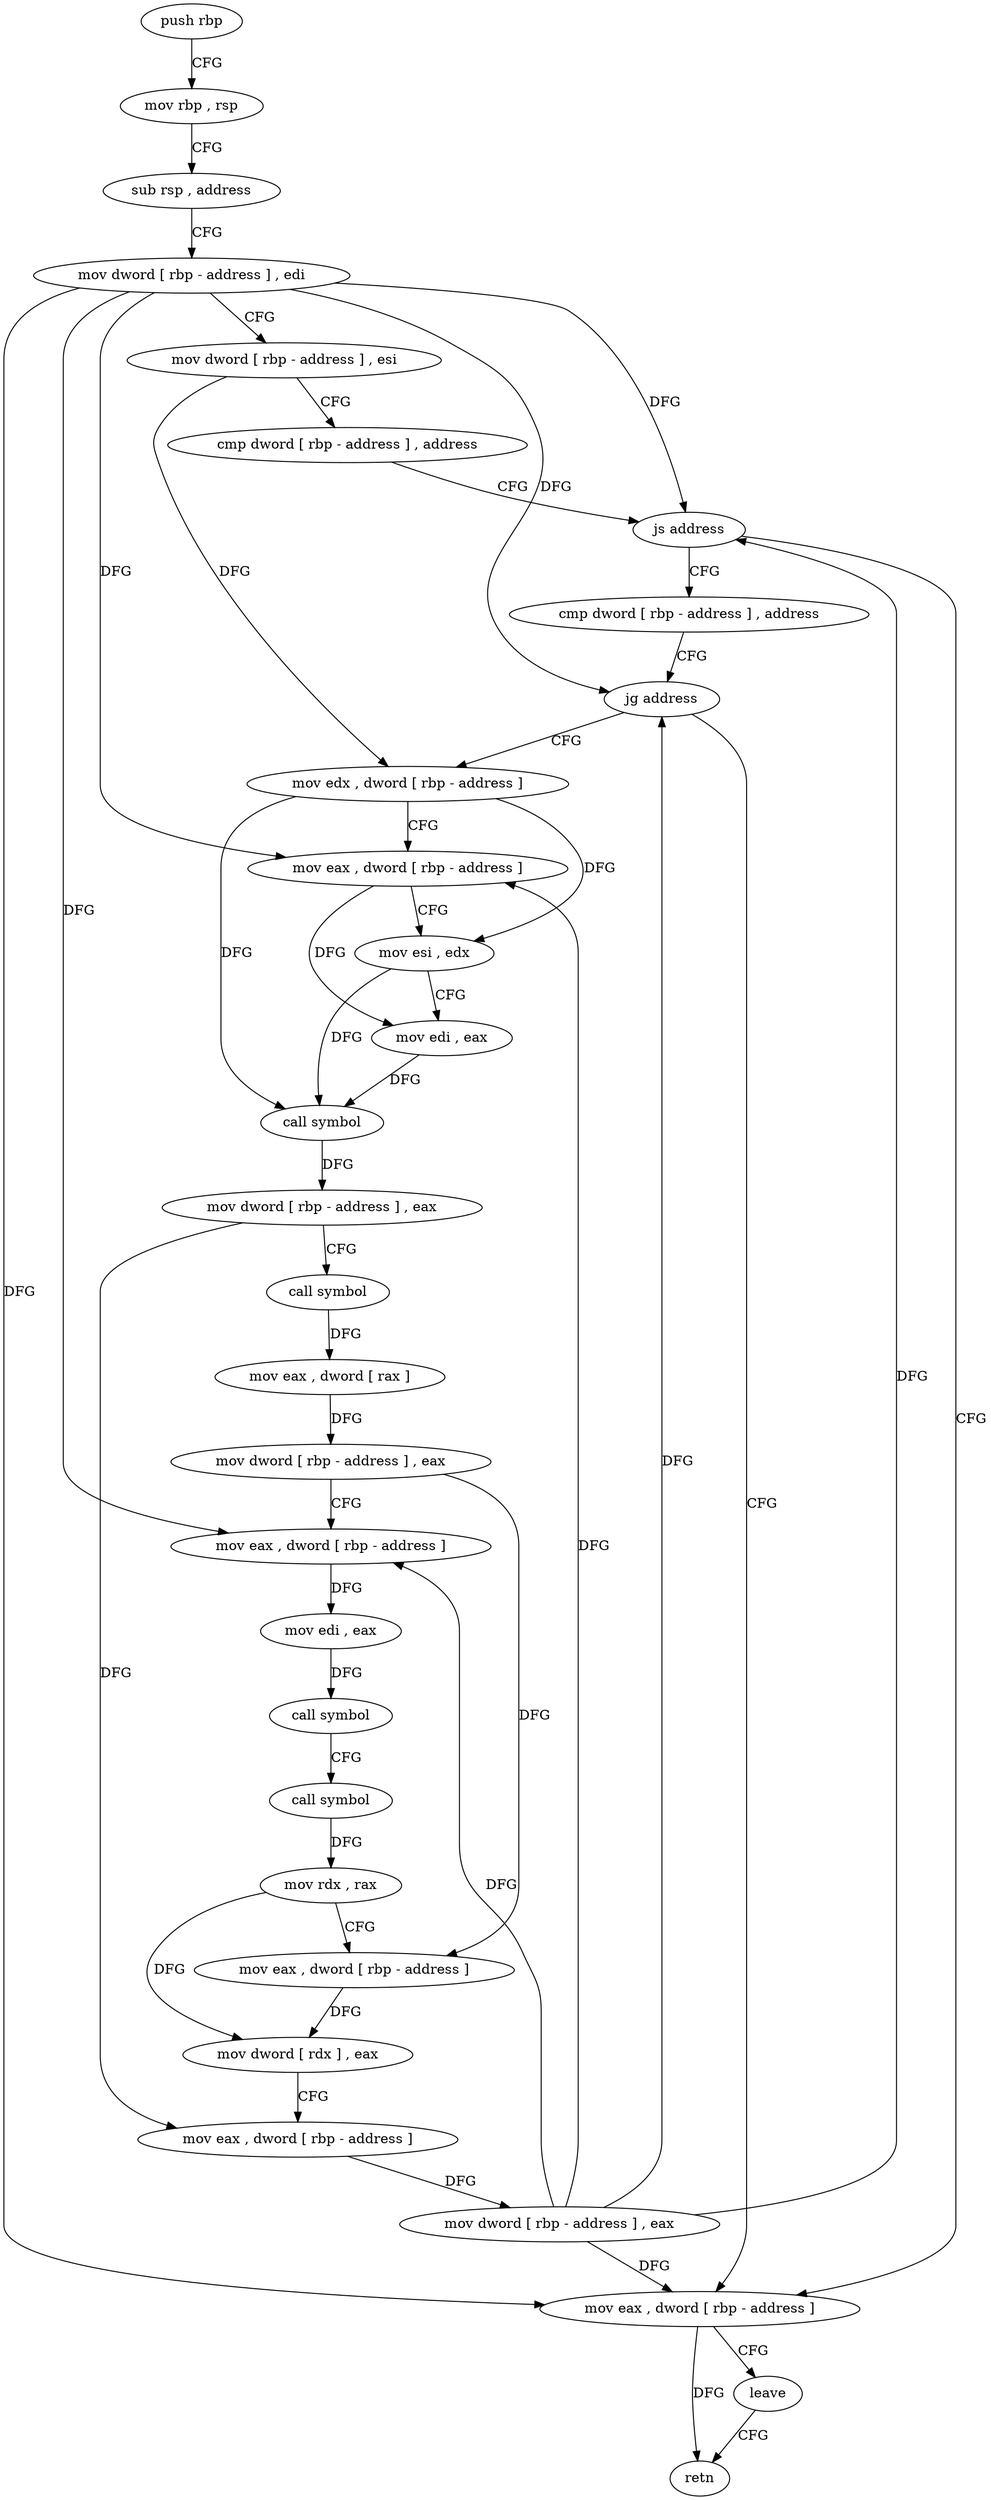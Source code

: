digraph "func" {
"213317" [label = "push rbp" ]
"213318" [label = "mov rbp , rsp" ]
"213321" [label = "sub rsp , address" ]
"213325" [label = "mov dword [ rbp - address ] , edi" ]
"213328" [label = "mov dword [ rbp - address ] , esi" ]
"213331" [label = "cmp dword [ rbp - address ] , address" ]
"213335" [label = "js address" ]
"213400" [label = "mov eax , dword [ rbp - address ]" ]
"213337" [label = "cmp dword [ rbp - address ] , address" ]
"213403" [label = "leave" ]
"213404" [label = "retn" ]
"213341" [label = "jg address" ]
"213343" [label = "mov edx , dword [ rbp - address ]" ]
"213346" [label = "mov eax , dword [ rbp - address ]" ]
"213349" [label = "mov esi , edx" ]
"213351" [label = "mov edi , eax" ]
"213353" [label = "call symbol" ]
"213358" [label = "mov dword [ rbp - address ] , eax" ]
"213361" [label = "call symbol" ]
"213366" [label = "mov eax , dword [ rax ]" ]
"213368" [label = "mov dword [ rbp - address ] , eax" ]
"213371" [label = "mov eax , dword [ rbp - address ]" ]
"213374" [label = "mov edi , eax" ]
"213376" [label = "call symbol" ]
"213381" [label = "call symbol" ]
"213386" [label = "mov rdx , rax" ]
"213389" [label = "mov eax , dword [ rbp - address ]" ]
"213392" [label = "mov dword [ rdx ] , eax" ]
"213394" [label = "mov eax , dword [ rbp - address ]" ]
"213397" [label = "mov dword [ rbp - address ] , eax" ]
"213317" -> "213318" [ label = "CFG" ]
"213318" -> "213321" [ label = "CFG" ]
"213321" -> "213325" [ label = "CFG" ]
"213325" -> "213328" [ label = "CFG" ]
"213325" -> "213335" [ label = "DFG" ]
"213325" -> "213400" [ label = "DFG" ]
"213325" -> "213341" [ label = "DFG" ]
"213325" -> "213346" [ label = "DFG" ]
"213325" -> "213371" [ label = "DFG" ]
"213328" -> "213331" [ label = "CFG" ]
"213328" -> "213343" [ label = "DFG" ]
"213331" -> "213335" [ label = "CFG" ]
"213335" -> "213400" [ label = "CFG" ]
"213335" -> "213337" [ label = "CFG" ]
"213400" -> "213403" [ label = "CFG" ]
"213400" -> "213404" [ label = "DFG" ]
"213337" -> "213341" [ label = "CFG" ]
"213403" -> "213404" [ label = "CFG" ]
"213341" -> "213400" [ label = "CFG" ]
"213341" -> "213343" [ label = "CFG" ]
"213343" -> "213346" [ label = "CFG" ]
"213343" -> "213349" [ label = "DFG" ]
"213343" -> "213353" [ label = "DFG" ]
"213346" -> "213349" [ label = "CFG" ]
"213346" -> "213351" [ label = "DFG" ]
"213349" -> "213351" [ label = "CFG" ]
"213349" -> "213353" [ label = "DFG" ]
"213351" -> "213353" [ label = "DFG" ]
"213353" -> "213358" [ label = "DFG" ]
"213358" -> "213361" [ label = "CFG" ]
"213358" -> "213394" [ label = "DFG" ]
"213361" -> "213366" [ label = "DFG" ]
"213366" -> "213368" [ label = "DFG" ]
"213368" -> "213371" [ label = "CFG" ]
"213368" -> "213389" [ label = "DFG" ]
"213371" -> "213374" [ label = "DFG" ]
"213374" -> "213376" [ label = "DFG" ]
"213376" -> "213381" [ label = "CFG" ]
"213381" -> "213386" [ label = "DFG" ]
"213386" -> "213389" [ label = "CFG" ]
"213386" -> "213392" [ label = "DFG" ]
"213389" -> "213392" [ label = "DFG" ]
"213392" -> "213394" [ label = "CFG" ]
"213394" -> "213397" [ label = "DFG" ]
"213397" -> "213400" [ label = "DFG" ]
"213397" -> "213335" [ label = "DFG" ]
"213397" -> "213341" [ label = "DFG" ]
"213397" -> "213346" [ label = "DFG" ]
"213397" -> "213371" [ label = "DFG" ]
}
